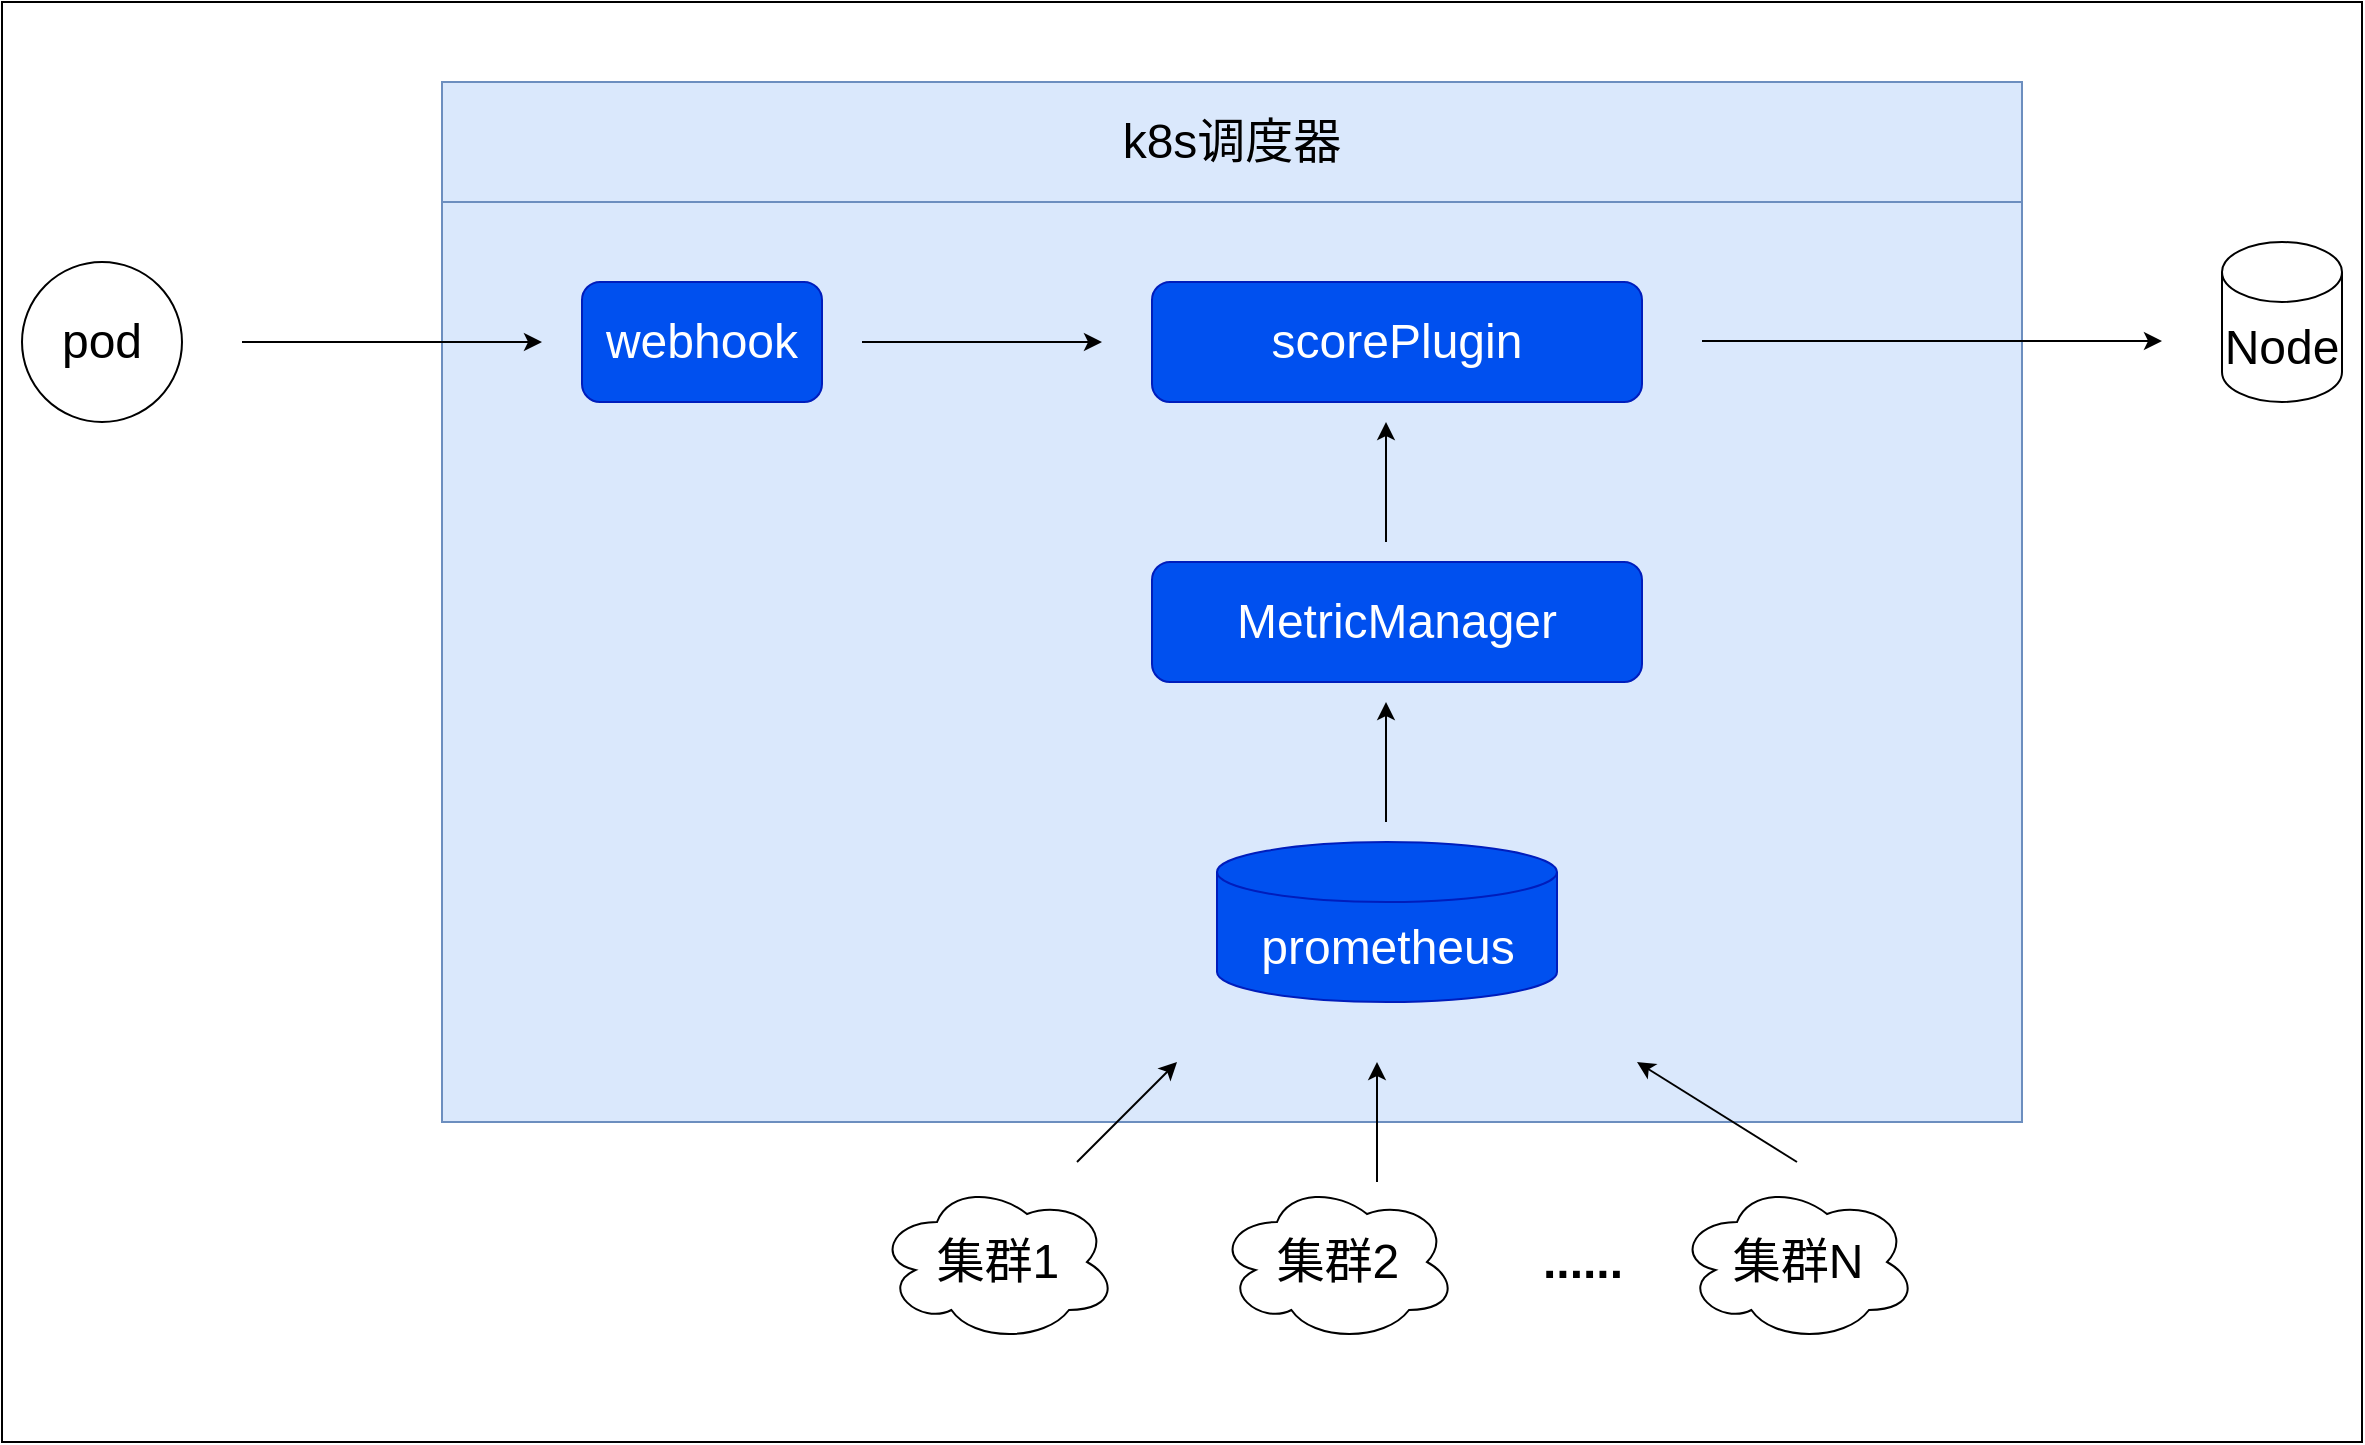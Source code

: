 <mxfile version="24.6.4" type="github">
  <diagram name="第 1 页" id="LD1kjzCdp_m0qpPJYTHc">
    <mxGraphModel dx="2261" dy="746" grid="1" gridSize="10" guides="1" tooltips="1" connect="1" arrows="1" fold="1" page="1" pageScale="1" pageWidth="827" pageHeight="1169" math="0" shadow="0">
      <root>
        <mxCell id="0" />
        <mxCell id="1" parent="0" />
        <mxCell id="vgpnjKFktsKrz5Vn-s8V-30" value="" style="rounded=0;whiteSpace=wrap;html=1;" vertex="1" parent="1">
          <mxGeometry x="-380" y="140" width="1180" height="720" as="geometry" />
        </mxCell>
        <mxCell id="vgpnjKFktsKrz5Vn-s8V-29" value="" style="rounded=0;whiteSpace=wrap;html=1;fillColor=#dae8fc;strokeColor=#6c8ebf;" vertex="1" parent="1">
          <mxGeometry x="-160" y="180" width="790" height="520" as="geometry" />
        </mxCell>
        <mxCell id="vgpnjKFktsKrz5Vn-s8V-5" value="&lt;font style=&quot;font-size: 24px;&quot;&gt;集群1&lt;/font&gt;" style="ellipse;shape=cloud;whiteSpace=wrap;html=1;" vertex="1" parent="1">
          <mxGeometry x="57.5" y="730" width="120" height="80" as="geometry" />
        </mxCell>
        <mxCell id="vgpnjKFktsKrz5Vn-s8V-6" value="&lt;font style=&quot;font-size: 24px;&quot;&gt;集群2&lt;/font&gt;" style="ellipse;shape=cloud;whiteSpace=wrap;html=1;" vertex="1" parent="1">
          <mxGeometry x="227.5" y="730" width="120" height="80" as="geometry" />
        </mxCell>
        <mxCell id="vgpnjKFktsKrz5Vn-s8V-7" value="&lt;b&gt;&lt;font style=&quot;font-size: 24px;&quot;&gt;......&lt;/font&gt;&lt;/b&gt;" style="text;html=1;align=center;verticalAlign=middle;resizable=0;points=[];autosize=1;strokeColor=none;fillColor=none;" vertex="1" parent="1">
          <mxGeometry x="380" y="750" width="60" height="40" as="geometry" />
        </mxCell>
        <mxCell id="vgpnjKFktsKrz5Vn-s8V-8" value="&lt;font style=&quot;font-size: 24px;&quot;&gt;集群N&lt;/font&gt;" style="ellipse;shape=cloud;whiteSpace=wrap;html=1;" vertex="1" parent="1">
          <mxGeometry x="457.5" y="730" width="120" height="80" as="geometry" />
        </mxCell>
        <mxCell id="vgpnjKFktsKrz5Vn-s8V-9" value="&lt;font style=&quot;font-size: 24px;&quot;&gt;prometheus&lt;/font&gt;" style="shape=cylinder3;whiteSpace=wrap;html=1;boundedLbl=1;backgroundOutline=1;size=15;fillColor=#0050ef;fontColor=#ffffff;strokeColor=#001DBC;" vertex="1" parent="1">
          <mxGeometry x="227.5" y="560" width="170" height="80" as="geometry" />
        </mxCell>
        <mxCell id="vgpnjKFktsKrz5Vn-s8V-10" value="" style="endArrow=classic;html=1;rounded=0;" edge="1" parent="1">
          <mxGeometry width="50" height="50" relative="1" as="geometry">
            <mxPoint x="157.5" y="720" as="sourcePoint" />
            <mxPoint x="207.5" y="670" as="targetPoint" />
          </mxGeometry>
        </mxCell>
        <mxCell id="vgpnjKFktsKrz5Vn-s8V-11" value="" style="endArrow=classic;html=1;rounded=0;" edge="1" parent="1">
          <mxGeometry width="50" height="50" relative="1" as="geometry">
            <mxPoint x="307.5" y="730" as="sourcePoint" />
            <mxPoint x="307.5" y="670" as="targetPoint" />
          </mxGeometry>
        </mxCell>
        <mxCell id="vgpnjKFktsKrz5Vn-s8V-12" value="" style="endArrow=classic;html=1;rounded=0;" edge="1" parent="1">
          <mxGeometry width="50" height="50" relative="1" as="geometry">
            <mxPoint x="517.5" y="720" as="sourcePoint" />
            <mxPoint x="437.5" y="670" as="targetPoint" />
          </mxGeometry>
        </mxCell>
        <mxCell id="vgpnjKFktsKrz5Vn-s8V-13" value="&lt;font style=&quot;font-size: 24px;&quot;&gt;MetricManager&lt;/font&gt;" style="rounded=1;whiteSpace=wrap;html=1;fillColor=#0050ef;fontColor=#ffffff;strokeColor=#001DBC;" vertex="1" parent="1">
          <mxGeometry x="195" y="420" width="245" height="60" as="geometry" />
        </mxCell>
        <mxCell id="vgpnjKFktsKrz5Vn-s8V-14" value="&lt;font style=&quot;font-size: 24px;&quot;&gt;scorePlugin&lt;/font&gt;" style="rounded=1;whiteSpace=wrap;html=1;fillColor=#0050ef;fontColor=#ffffff;strokeColor=#001DBC;" vertex="1" parent="1">
          <mxGeometry x="195" y="280" width="245" height="60" as="geometry" />
        </mxCell>
        <mxCell id="vgpnjKFktsKrz5Vn-s8V-15" value="&lt;font style=&quot;font-size: 24px;&quot;&gt;pod&lt;/font&gt;" style="ellipse;whiteSpace=wrap;html=1;aspect=fixed;" vertex="1" parent="1">
          <mxGeometry x="-370" y="270" width="80" height="80" as="geometry" />
        </mxCell>
        <mxCell id="vgpnjKFktsKrz5Vn-s8V-16" value="" style="endArrow=classic;html=1;rounded=0;" edge="1" parent="1">
          <mxGeometry width="50" height="50" relative="1" as="geometry">
            <mxPoint x="50" y="310" as="sourcePoint" />
            <mxPoint x="170" y="310" as="targetPoint" />
          </mxGeometry>
        </mxCell>
        <mxCell id="vgpnjKFktsKrz5Vn-s8V-18" value="&lt;font style=&quot;font-size: 24px;&quot;&gt;Node&lt;/font&gt;" style="shape=cylinder3;whiteSpace=wrap;html=1;boundedLbl=1;backgroundOutline=1;size=15;" vertex="1" parent="1">
          <mxGeometry x="730" y="260" width="60" height="80" as="geometry" />
        </mxCell>
        <mxCell id="vgpnjKFktsKrz5Vn-s8V-19" value="" style="endArrow=classic;html=1;rounded=0;" edge="1" parent="1">
          <mxGeometry width="50" height="50" relative="1" as="geometry">
            <mxPoint x="470" y="309.5" as="sourcePoint" />
            <mxPoint x="700" y="309.5" as="targetPoint" />
          </mxGeometry>
        </mxCell>
        <mxCell id="vgpnjKFktsKrz5Vn-s8V-20" value="" style="endArrow=classic;html=1;rounded=0;" edge="1" parent="1">
          <mxGeometry width="50" height="50" relative="1" as="geometry">
            <mxPoint x="312" y="410" as="sourcePoint" />
            <mxPoint x="312" y="350" as="targetPoint" />
          </mxGeometry>
        </mxCell>
        <mxCell id="vgpnjKFktsKrz5Vn-s8V-21" value="" style="endArrow=classic;html=1;rounded=0;" edge="1" parent="1">
          <mxGeometry width="50" height="50" relative="1" as="geometry">
            <mxPoint x="312" y="550" as="sourcePoint" />
            <mxPoint x="312" y="490" as="targetPoint" />
          </mxGeometry>
        </mxCell>
        <mxCell id="vgpnjKFktsKrz5Vn-s8V-23" value="&lt;font style=&quot;font-size: 24px;&quot;&gt;k8s调度器&lt;/font&gt;" style="rounded=0;whiteSpace=wrap;html=1;fillColor=#dae8fc;strokeColor=#6c8ebf;" vertex="1" parent="1">
          <mxGeometry x="-160" y="180" width="790" height="60" as="geometry" />
        </mxCell>
        <mxCell id="vgpnjKFktsKrz5Vn-s8V-27" value="&lt;font style=&quot;font-size: 24px;&quot;&gt;webhook&lt;/font&gt;" style="rounded=1;whiteSpace=wrap;html=1;fillColor=#0050ef;fontColor=#ffffff;strokeColor=#001DBC;" vertex="1" parent="1">
          <mxGeometry x="-90" y="280" width="120" height="60" as="geometry" />
        </mxCell>
        <mxCell id="vgpnjKFktsKrz5Vn-s8V-28" value="" style="endArrow=classic;html=1;rounded=0;" edge="1" parent="1">
          <mxGeometry width="50" height="50" relative="1" as="geometry">
            <mxPoint x="-260" y="310" as="sourcePoint" />
            <mxPoint x="-110" y="310" as="targetPoint" />
          </mxGeometry>
        </mxCell>
      </root>
    </mxGraphModel>
  </diagram>
</mxfile>
